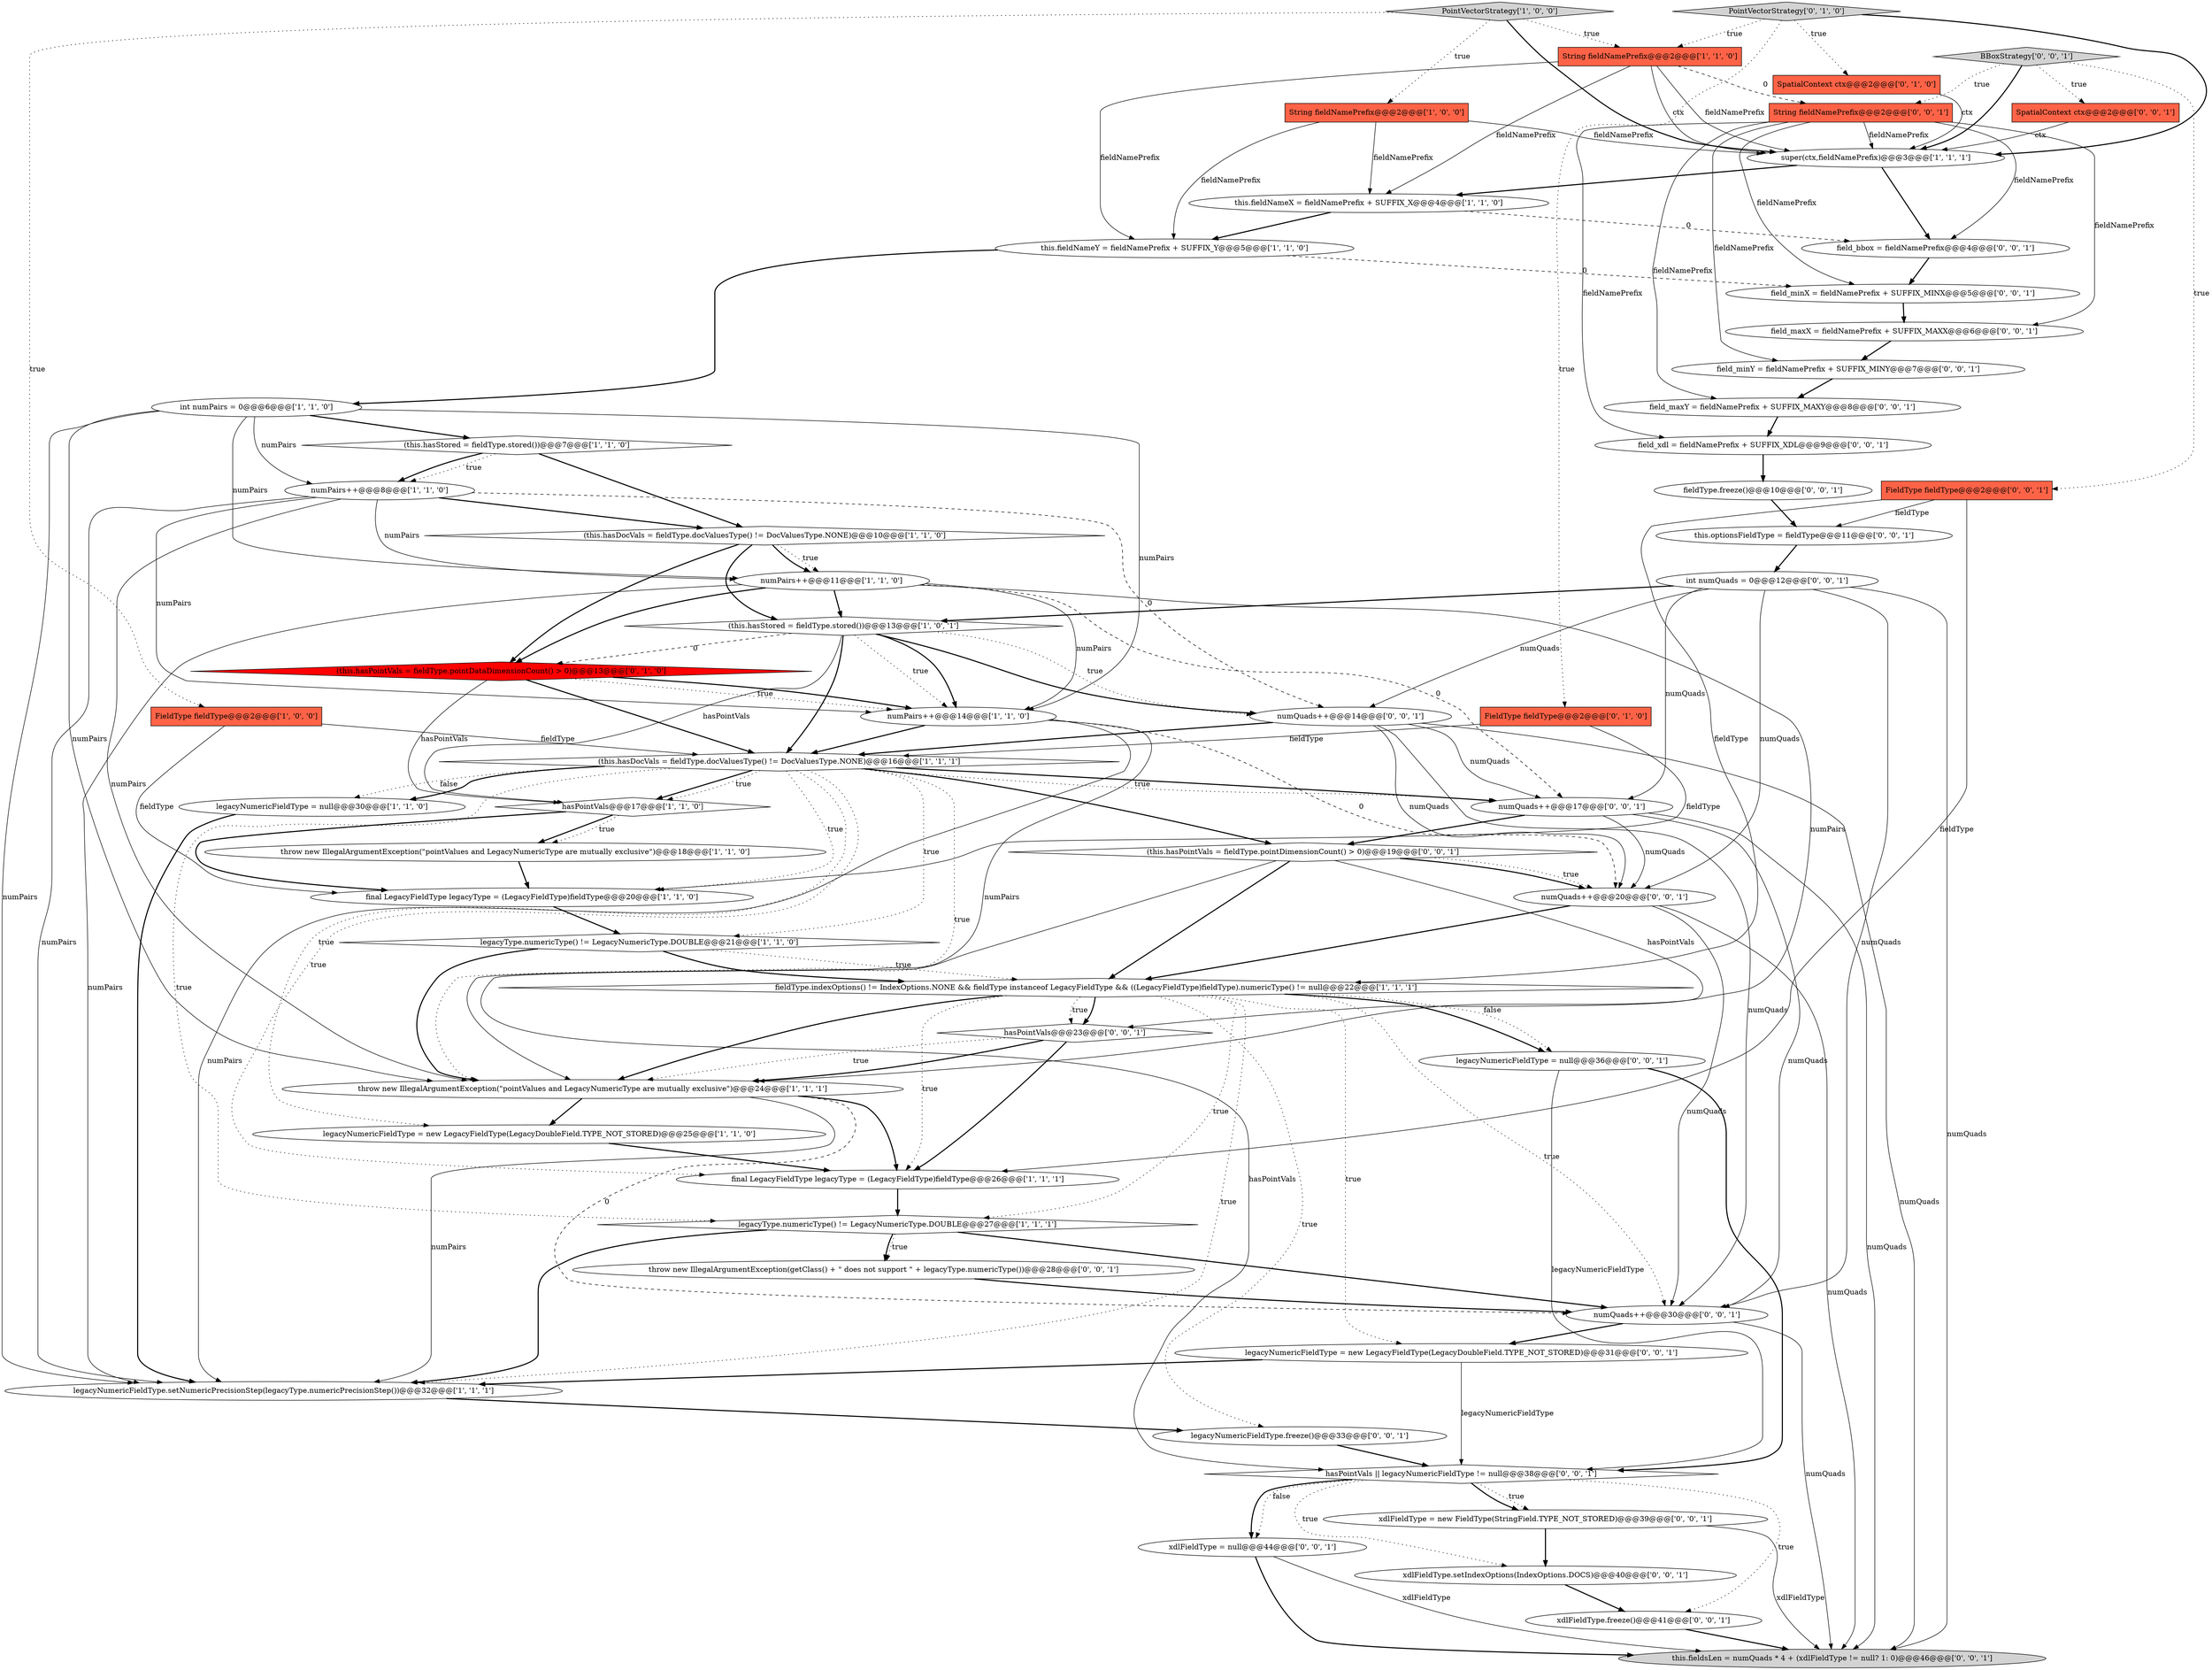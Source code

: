 digraph {
52 [style = filled, label = "fieldType.freeze()@@@10@@@['0', '0', '1']", fillcolor = white, shape = ellipse image = "AAA0AAABBB3BBB"];
35 [style = filled, label = "numQuads++@@@14@@@['0', '0', '1']", fillcolor = white, shape = ellipse image = "AAA0AAABBB3BBB"];
7 [style = filled, label = "final LegacyFieldType legacyType = (LegacyFieldType)fieldType@@@20@@@['1', '1', '0']", fillcolor = white, shape = ellipse image = "AAA0AAABBB1BBB"];
3 [style = filled, label = "numPairs++@@@14@@@['1', '1', '0']", fillcolor = white, shape = ellipse image = "AAA0AAABBB1BBB"];
9 [style = filled, label = "FieldType fieldType@@@2@@@['1', '0', '0']", fillcolor = tomato, shape = box image = "AAA0AAABBB1BBB"];
18 [style = filled, label = "throw new IllegalArgumentException(\"pointValues and LegacyNumericType are mutually exclusive\")@@@18@@@['1', '1', '0']", fillcolor = white, shape = ellipse image = "AAA0AAABBB1BBB"];
23 [style = filled, label = "legacyType.numericType() != LegacyNumericType.DOUBLE@@@27@@@['1', '1', '1']", fillcolor = white, shape = diamond image = "AAA0AAABBB1BBB"];
5 [style = filled, label = "this.fieldNameY = fieldNamePrefix + SUFFIX_Y@@@5@@@['1', '1', '0']", fillcolor = white, shape = ellipse image = "AAA0AAABBB1BBB"];
11 [style = filled, label = "throw new IllegalArgumentException(\"pointValues and LegacyNumericType are mutually exclusive\")@@@24@@@['1', '1', '1']", fillcolor = white, shape = ellipse image = "AAA0AAABBB1BBB"];
17 [style = filled, label = "numPairs++@@@8@@@['1', '1', '0']", fillcolor = white, shape = ellipse image = "AAA0AAABBB1BBB"];
24 [style = filled, label = "fieldType.indexOptions() != IndexOptions.NONE && fieldType instanceof LegacyFieldType && ((LegacyFieldType)fieldType).numericType() != null@@@22@@@['1', '1', '1']", fillcolor = white, shape = diamond image = "AAA0AAABBB1BBB"];
26 [style = filled, label = "SpatialContext ctx@@@2@@@['0', '1', '0']", fillcolor = tomato, shape = box image = "AAA0AAABBB2BBB"];
33 [style = filled, label = "xdlFieldType.freeze()@@@41@@@['0', '0', '1']", fillcolor = white, shape = ellipse image = "AAA0AAABBB3BBB"];
47 [style = filled, label = "field_maxY = fieldNamePrefix + SUFFIX_MAXY@@@8@@@['0', '0', '1']", fillcolor = white, shape = ellipse image = "AAA0AAABBB3BBB"];
14 [style = filled, label = "String fieldNamePrefix@@@2@@@['1', '1', '0']", fillcolor = tomato, shape = box image = "AAA0AAABBB1BBB"];
39 [style = filled, label = "xdlFieldType = null@@@44@@@['0', '0', '1']", fillcolor = white, shape = ellipse image = "AAA0AAABBB3BBB"];
58 [style = filled, label = "int numQuads = 0@@@12@@@['0', '0', '1']", fillcolor = white, shape = ellipse image = "AAA0AAABBB3BBB"];
8 [style = filled, label = "this.fieldNameX = fieldNamePrefix + SUFFIX_X@@@4@@@['1', '1', '0']", fillcolor = white, shape = ellipse image = "AAA0AAABBB1BBB"];
13 [style = filled, label = "PointVectorStrategy['1', '0', '0']", fillcolor = lightgray, shape = diamond image = "AAA0AAABBB1BBB"];
50 [style = filled, label = "field_minY = fieldNamePrefix + SUFFIX_MINY@@@7@@@['0', '0', '1']", fillcolor = white, shape = ellipse image = "AAA0AAABBB3BBB"];
34 [style = filled, label = "throw new IllegalArgumentException(getClass() + \" does not support \" + legacyType.numericType())@@@28@@@['0', '0', '1']", fillcolor = white, shape = ellipse image = "AAA0AAABBB3BBB"];
10 [style = filled, label = "numPairs++@@@11@@@['1', '1', '0']", fillcolor = white, shape = ellipse image = "AAA0AAABBB1BBB"];
22 [style = filled, label = "hasPointVals@@@17@@@['1', '1', '0']", fillcolor = white, shape = diamond image = "AAA0AAABBB1BBB"];
29 [style = filled, label = "(this.hasPointVals = fieldType.pointDataDimensionCount() > 0)@@@13@@@['0', '1', '0']", fillcolor = red, shape = diamond image = "AAA1AAABBB2BBB"];
1 [style = filled, label = "int numPairs = 0@@@6@@@['1', '1', '0']", fillcolor = white, shape = ellipse image = "AAA0AAABBB1BBB"];
44 [style = filled, label = "field_maxX = fieldNamePrefix + SUFFIX_MAXX@@@6@@@['0', '0', '1']", fillcolor = white, shape = ellipse image = "AAA0AAABBB3BBB"];
6 [style = filled, label = "String fieldNamePrefix@@@2@@@['1', '0', '0']", fillcolor = tomato, shape = box image = "AAA0AAABBB1BBB"];
55 [style = filled, label = "BBoxStrategy['0', '0', '1']", fillcolor = lightgray, shape = diamond image = "AAA0AAABBB3BBB"];
32 [style = filled, label = "hasPointVals || legacyNumericFieldType != null@@@38@@@['0', '0', '1']", fillcolor = white, shape = diamond image = "AAA0AAABBB3BBB"];
37 [style = filled, label = "legacyNumericFieldType = new LegacyFieldType(LegacyDoubleField.TYPE_NOT_STORED)@@@31@@@['0', '0', '1']", fillcolor = white, shape = ellipse image = "AAA0AAABBB3BBB"];
0 [style = filled, label = "(this.hasDocVals = fieldType.docValuesType() != DocValuesType.NONE)@@@10@@@['1', '1', '0']", fillcolor = white, shape = diamond image = "AAA0AAABBB1BBB"];
41 [style = filled, label = "field_minX = fieldNamePrefix + SUFFIX_MINX@@@5@@@['0', '0', '1']", fillcolor = white, shape = ellipse image = "AAA0AAABBB3BBB"];
31 [style = filled, label = "numQuads++@@@17@@@['0', '0', '1']", fillcolor = white, shape = ellipse image = "AAA0AAABBB3BBB"];
54 [style = filled, label = "legacyNumericFieldType.freeze()@@@33@@@['0', '0', '1']", fillcolor = white, shape = ellipse image = "AAA0AAABBB3BBB"];
43 [style = filled, label = "String fieldNamePrefix@@@2@@@['0', '0', '1']", fillcolor = tomato, shape = box image = "AAA0AAABBB3BBB"];
46 [style = filled, label = "legacyNumericFieldType = null@@@36@@@['0', '0', '1']", fillcolor = white, shape = ellipse image = "AAA0AAABBB3BBB"];
40 [style = filled, label = "field_bbox = fieldNamePrefix@@@4@@@['0', '0', '1']", fillcolor = white, shape = ellipse image = "AAA0AAABBB3BBB"];
15 [style = filled, label = "(this.hasStored = fieldType.stored())@@@13@@@['1', '0', '1']", fillcolor = white, shape = diamond image = "AAA0AAABBB1BBB"];
25 [style = filled, label = "(this.hasDocVals = fieldType.docValuesType() != DocValuesType.NONE)@@@16@@@['1', '1', '1']", fillcolor = white, shape = diamond image = "AAA0AAABBB1BBB"];
36 [style = filled, label = "xdlFieldType.setIndexOptions(IndexOptions.DOCS)@@@40@@@['0', '0', '1']", fillcolor = white, shape = ellipse image = "AAA0AAABBB3BBB"];
48 [style = filled, label = "numQuads++@@@20@@@['0', '0', '1']", fillcolor = white, shape = ellipse image = "AAA0AAABBB3BBB"];
49 [style = filled, label = "hasPointVals@@@23@@@['0', '0', '1']", fillcolor = white, shape = diamond image = "AAA0AAABBB3BBB"];
12 [style = filled, label = "legacyNumericFieldType.setNumericPrecisionStep(legacyType.numericPrecisionStep())@@@32@@@['1', '1', '1']", fillcolor = white, shape = ellipse image = "AAA0AAABBB1BBB"];
57 [style = filled, label = "this.fieldsLen = numQuads * 4 + (xdlFieldType != null? 1: 0)@@@46@@@['0', '0', '1']", fillcolor = lightgray, shape = ellipse image = "AAA0AAABBB3BBB"];
28 [style = filled, label = "FieldType fieldType@@@2@@@['0', '1', '0']", fillcolor = tomato, shape = box image = "AAA0AAABBB2BBB"];
27 [style = filled, label = "PointVectorStrategy['0', '1', '0']", fillcolor = lightgray, shape = diamond image = "AAA0AAABBB2BBB"];
53 [style = filled, label = "(this.hasPointVals = fieldType.pointDimensionCount() > 0)@@@19@@@['0', '0', '1']", fillcolor = white, shape = diamond image = "AAA0AAABBB3BBB"];
19 [style = filled, label = "legacyNumericFieldType = null@@@30@@@['1', '1', '0']", fillcolor = white, shape = ellipse image = "AAA0AAABBB1BBB"];
56 [style = filled, label = "this.optionsFieldType = fieldType@@@11@@@['0', '0', '1']", fillcolor = white, shape = ellipse image = "AAA0AAABBB3BBB"];
38 [style = filled, label = "FieldType fieldType@@@2@@@['0', '0', '1']", fillcolor = tomato, shape = box image = "AAA0AAABBB3BBB"];
45 [style = filled, label = "numQuads++@@@30@@@['0', '0', '1']", fillcolor = white, shape = ellipse image = "AAA0AAABBB3BBB"];
16 [style = filled, label = "(this.hasStored = fieldType.stored())@@@7@@@['1', '1', '0']", fillcolor = white, shape = diamond image = "AAA0AAABBB1BBB"];
21 [style = filled, label = "legacyNumericFieldType = new LegacyFieldType(LegacyDoubleField.TYPE_NOT_STORED)@@@25@@@['1', '1', '0']", fillcolor = white, shape = ellipse image = "AAA0AAABBB1BBB"];
30 [style = filled, label = "SpatialContext ctx@@@2@@@['0', '0', '1']", fillcolor = tomato, shape = box image = "AAA0AAABBB3BBB"];
42 [style = filled, label = "xdlFieldType = new FieldType(StringField.TYPE_NOT_STORED)@@@39@@@['0', '0', '1']", fillcolor = white, shape = ellipse image = "AAA0AAABBB3BBB"];
2 [style = filled, label = "legacyType.numericType() != LegacyNumericType.DOUBLE@@@21@@@['1', '1', '0']", fillcolor = white, shape = diamond image = "AAA0AAABBB1BBB"];
20 [style = filled, label = "super(ctx,fieldNamePrefix)@@@3@@@['1', '1', '1']", fillcolor = white, shape = ellipse image = "AAA0AAABBB1BBB"];
51 [style = filled, label = "field_xdl = fieldNamePrefix + SUFFIX_XDL@@@9@@@['0', '0', '1']", fillcolor = white, shape = ellipse image = "AAA0AAABBB3BBB"];
4 [style = filled, label = "final LegacyFieldType legacyType = (LegacyFieldType)fieldType@@@26@@@['1', '1', '1']", fillcolor = white, shape = ellipse image = "AAA0AAABBB1BBB"];
14->8 [style = solid, label="fieldNamePrefix"];
1->12 [style = solid, label="numPairs"];
24->12 [style = dotted, label="true"];
27->14 [style = dotted, label="true"];
16->0 [style = bold, label=""];
25->22 [style = bold, label=""];
23->45 [style = bold, label=""];
43->47 [style = solid, label="fieldNamePrefix"];
15->25 [style = bold, label=""];
24->4 [style = dotted, label="true"];
38->24 [style = solid, label="fieldType"];
16->17 [style = dotted, label="true"];
25->4 [style = dotted, label="true"];
17->35 [style = dashed, label="0"];
25->53 [style = bold, label=""];
1->11 [style = solid, label="numPairs"];
36->33 [style = bold, label=""];
43->40 [style = solid, label="fieldNamePrefix"];
25->11 [style = dotted, label="true"];
45->57 [style = solid, label="numQuads"];
0->15 [style = bold, label=""];
17->11 [style = solid, label="numPairs"];
25->31 [style = bold, label=""];
48->57 [style = solid, label="numQuads"];
39->57 [style = bold, label=""];
24->49 [style = bold, label=""];
32->42 [style = dotted, label="true"];
24->11 [style = bold, label=""];
30->20 [style = solid, label="ctx"];
17->3 [style = solid, label="numPairs"];
47->51 [style = bold, label=""];
25->19 [style = bold, label=""];
1->17 [style = solid, label="numPairs"];
6->5 [style = solid, label="fieldNamePrefix"];
23->12 [style = bold, label=""];
49->4 [style = bold, label=""];
55->43 [style = dotted, label="true"];
2->24 [style = bold, label=""];
12->54 [style = bold, label=""];
48->24 [style = bold, label=""];
5->41 [style = dashed, label="0"];
24->46 [style = bold, label=""];
53->48 [style = bold, label=""];
25->21 [style = dotted, label="true"];
13->9 [style = dotted, label="true"];
13->6 [style = dotted, label="true"];
53->48 [style = dotted, label="true"];
3->11 [style = solid, label="numPairs"];
19->12 [style = bold, label=""];
0->10 [style = dotted, label="true"];
26->20 [style = solid, label="ctx"];
2->24 [style = dotted, label="true"];
6->8 [style = solid, label="fieldNamePrefix"];
10->31 [style = dashed, label="0"];
44->50 [style = bold, label=""];
0->29 [style = bold, label=""];
3->12 [style = solid, label="numPairs"];
15->35 [style = dotted, label="true"];
15->29 [style = dashed, label="0"];
16->17 [style = bold, label=""];
25->19 [style = dotted, label="false"];
32->36 [style = dotted, label="true"];
38->4 [style = solid, label="fieldType"];
22->7 [style = bold, label=""];
31->45 [style = solid, label="numQuads"];
15->35 [style = bold, label=""];
1->10 [style = solid, label="numPairs"];
15->3 [style = dotted, label="true"];
58->57 [style = solid, label="numQuads"];
56->58 [style = bold, label=""];
58->35 [style = solid, label="numQuads"];
5->1 [style = bold, label=""];
9->7 [style = solid, label="fieldType"];
31->48 [style = solid, label="numQuads"];
20->8 [style = bold, label=""];
22->18 [style = bold, label=""];
1->16 [style = bold, label=""];
7->2 [style = bold, label=""];
31->53 [style = bold, label=""];
28->7 [style = solid, label="fieldType"];
53->24 [style = bold, label=""];
58->48 [style = solid, label="numQuads"];
43->51 [style = solid, label="fieldNamePrefix"];
48->45 [style = solid, label="numQuads"];
24->46 [style = dotted, label="false"];
53->32 [style = solid, label="hasPointVals"];
25->23 [style = dotted, label="true"];
18->7 [style = bold, label=""];
58->15 [style = bold, label=""];
32->42 [style = bold, label=""];
27->20 [style = bold, label=""];
4->23 [style = bold, label=""];
21->4 [style = bold, label=""];
42->57 [style = solid, label="xdlFieldType"];
3->48 [style = dashed, label="0"];
9->25 [style = solid, label="fieldType"];
43->44 [style = solid, label="fieldNamePrefix"];
11->45 [style = dashed, label="0"];
8->40 [style = dashed, label="0"];
35->57 [style = solid, label="numQuads"];
22->18 [style = dotted, label="true"];
14->20 [style = solid, label="ctx"];
17->10 [style = solid, label="numPairs"];
35->31 [style = solid, label="numQuads"];
24->49 [style = dotted, label="true"];
25->31 [style = dotted, label="true"];
11->21 [style = bold, label=""];
11->4 [style = bold, label=""];
39->57 [style = solid, label="xdlFieldType"];
33->57 [style = bold, label=""];
51->52 [style = bold, label=""];
15->3 [style = bold, label=""];
6->20 [style = solid, label="fieldNamePrefix"];
25->7 [style = dotted, label="true"];
32->33 [style = dotted, label="true"];
37->12 [style = bold, label=""];
55->30 [style = dotted, label="true"];
35->25 [style = bold, label=""];
10->3 [style = solid, label="numPairs"];
38->56 [style = solid, label="fieldType"];
17->0 [style = bold, label=""];
49->11 [style = dotted, label="true"];
24->23 [style = dotted, label="true"];
10->11 [style = solid, label="numPairs"];
32->39 [style = dotted, label="false"];
24->45 [style = dotted, label="true"];
32->39 [style = bold, label=""];
35->45 [style = solid, label="numQuads"];
13->14 [style = dotted, label="true"];
46->32 [style = bold, label=""];
25->2 [style = dotted, label="true"];
49->11 [style = bold, label=""];
29->3 [style = dotted, label="true"];
2->11 [style = bold, label=""];
14->5 [style = solid, label="fieldNamePrefix"];
1->3 [style = solid, label="numPairs"];
15->22 [style = solid, label="hasPointVals"];
28->25 [style = solid, label="fieldType"];
43->41 [style = solid, label="fieldNamePrefix"];
10->15 [style = bold, label=""];
55->20 [style = bold, label=""];
29->22 [style = solid, label="hasPointVals"];
3->25 [style = bold, label=""];
43->50 [style = solid, label="fieldNamePrefix"];
37->32 [style = solid, label="legacyNumericFieldType"];
27->26 [style = dotted, label="true"];
29->3 [style = bold, label=""];
34->45 [style = bold, label=""];
29->25 [style = bold, label=""];
52->56 [style = bold, label=""];
10->12 [style = solid, label="numPairs"];
42->36 [style = bold, label=""];
11->12 [style = solid, label="numPairs"];
31->57 [style = solid, label="numQuads"];
27->28 [style = dotted, label="true"];
14->43 [style = dashed, label="0"];
0->10 [style = bold, label=""];
20->40 [style = bold, label=""];
43->20 [style = solid, label="fieldNamePrefix"];
8->5 [style = bold, label=""];
10->29 [style = bold, label=""];
14->20 [style = solid, label="fieldNamePrefix"];
50->47 [style = bold, label=""];
46->32 [style = solid, label="legacyNumericFieldType"];
58->31 [style = solid, label="numQuads"];
17->12 [style = solid, label="numPairs"];
53->49 [style = solid, label="hasPointVals"];
40->41 [style = bold, label=""];
24->37 [style = dotted, label="true"];
35->48 [style = solid, label="numQuads"];
25->22 [style = dotted, label="true"];
23->34 [style = bold, label=""];
24->54 [style = dotted, label="true"];
54->32 [style = bold, label=""];
58->45 [style = solid, label="numQuads"];
55->38 [style = dotted, label="true"];
45->37 [style = bold, label=""];
41->44 [style = bold, label=""];
23->34 [style = dotted, label="true"];
13->20 [style = bold, label=""];
}
